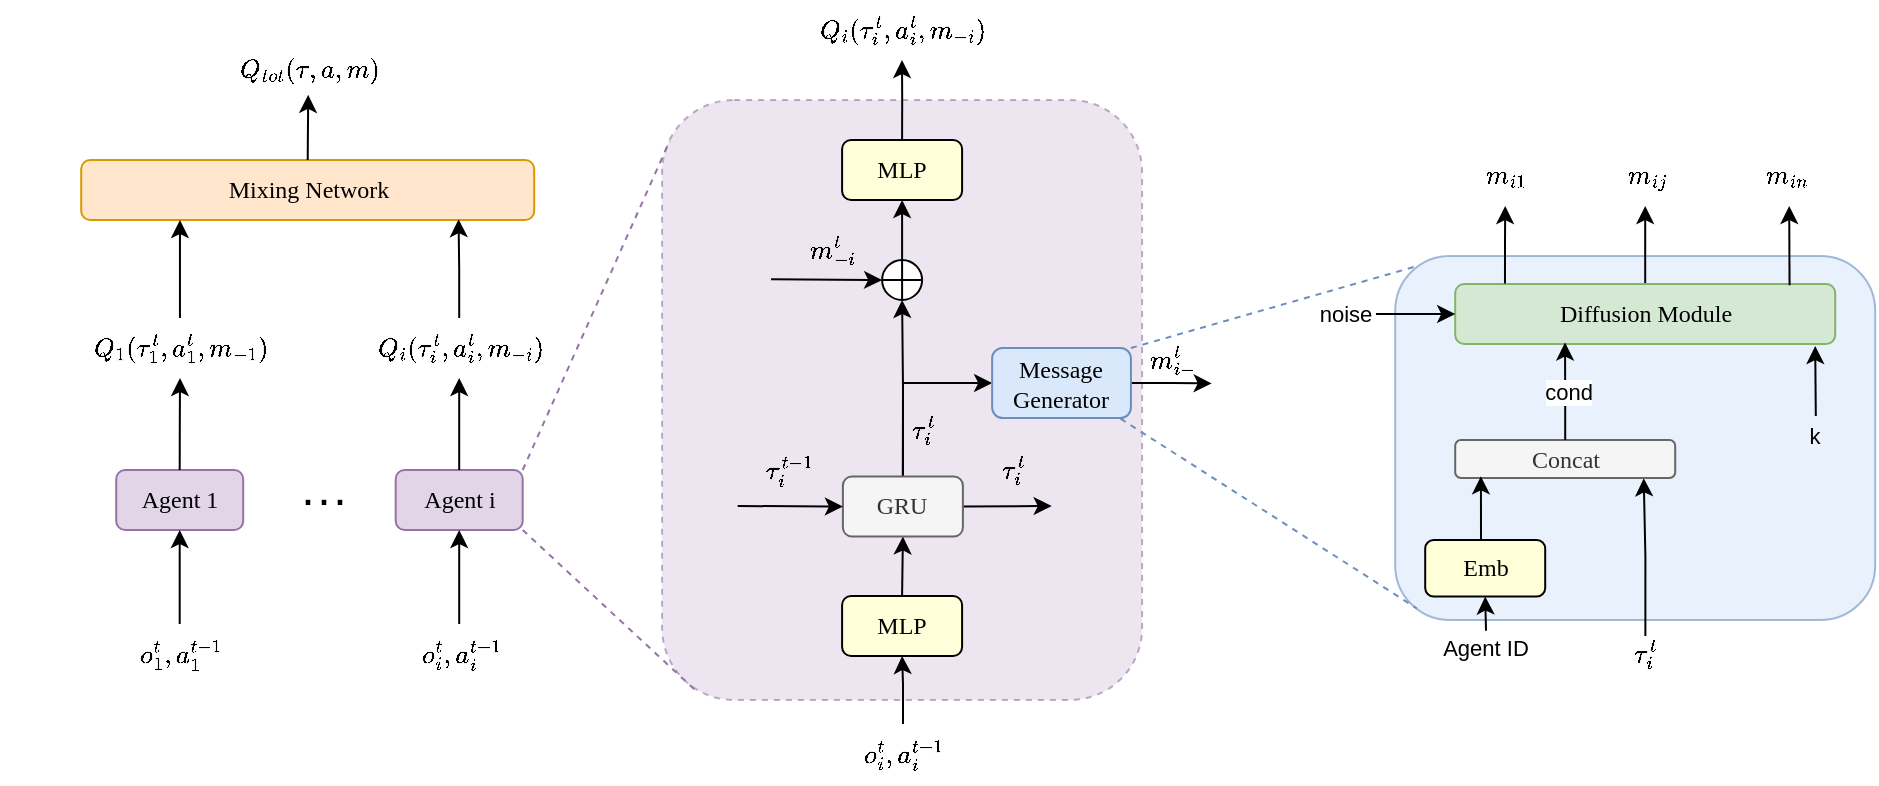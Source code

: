 <mxfile version="28.2.3">
  <diagram name="第 1 页" id="vRaQNQYyAvSOhltCz2Ba">
    <mxGraphModel dx="721" dy="473" grid="1" gridSize="10" guides="1" tooltips="1" connect="1" arrows="1" fold="1" page="1" pageScale="1" pageWidth="827" pageHeight="1169" math="1" shadow="0">
      <root>
        <mxCell id="0" />
        <mxCell id="1" parent="0" />
        <mxCell id="Q2M60HAg96HcqKf-Kk6D-293" value="" style="rounded=1;whiteSpace=wrap;html=1;fillColor=#dae8fc;strokeColor=#6c8ebf;fontFamily=Garamond;opacity=60;" vertex="1" parent="1">
          <mxGeometry x="1107.6" y="438" width="240" height="182" as="geometry" />
        </mxCell>
        <mxCell id="Q2M60HAg96HcqKf-Kk6D-263" value="" style="text;html=1;align=center;verticalAlign=middle;whiteSpace=wrap;rounded=1;fillColor=#e1d5e7;strokeColor=#9673a6;fontFamily=Garamond;opacity=60;dashed=1;" vertex="1" parent="1">
          <mxGeometry x="741.05" y="360" width="240" height="300" as="geometry" />
        </mxCell>
        <mxCell id="Q2M60HAg96HcqKf-Kk6D-189" value="Agent 1" style="text;html=1;align=center;verticalAlign=middle;whiteSpace=wrap;rounded=1;fillColor=#e1d5e7;strokeColor=#9673a6;fontFamily=Garamond;" vertex="1" parent="1">
          <mxGeometry x="468.1" y="545" width="63.5" height="30" as="geometry" />
        </mxCell>
        <mxCell id="Q2M60HAg96HcqKf-Kk6D-190" value="Agent i" style="text;html=1;align=center;verticalAlign=middle;whiteSpace=wrap;rounded=1;fillColor=#e1d5e7;strokeColor=#9673a6;fontFamily=Garamond;" vertex="1" parent="1">
          <mxGeometry x="607.85" y="545" width="63.5" height="30" as="geometry" />
        </mxCell>
        <mxCell id="Q2M60HAg96HcqKf-Kk6D-192" style="edgeStyle=orthogonalEdgeStyle;rounded=0;orthogonalLoop=1;jettySize=auto;html=1;entryX=0.5;entryY=1;entryDx=0;entryDy=0;" edge="1" parent="1" source="Q2M60HAg96HcqKf-Kk6D-191" target="Q2M60HAg96HcqKf-Kk6D-189">
          <mxGeometry relative="1" as="geometry" />
        </mxCell>
        <mxCell id="Q2M60HAg96HcqKf-Kk6D-191" value="&lt;span style=&quot;text-align: start; white-space: pre-wrap;&quot;&gt;$$o_1^t,a_1^{t-1}$$&lt;/span&gt;" style="text;html=1;align=center;verticalAlign=middle;resizable=0;points=[];autosize=1;strokeColor=none;fillColor=none;fontSize=11;" vertex="1" parent="1">
          <mxGeometry x="439.85" y="622" width="120" height="30" as="geometry" />
        </mxCell>
        <mxCell id="Q2M60HAg96HcqKf-Kk6D-194" style="edgeStyle=orthogonalEdgeStyle;rounded=0;orthogonalLoop=1;jettySize=auto;html=1;entryX=0.5;entryY=1;entryDx=0;entryDy=0;" edge="1" parent="1" source="Q2M60HAg96HcqKf-Kk6D-193" target="Q2M60HAg96HcqKf-Kk6D-190">
          <mxGeometry relative="1" as="geometry" />
        </mxCell>
        <mxCell id="Q2M60HAg96HcqKf-Kk6D-193" value="&lt;span style=&quot;text-align: start; white-space: pre-wrap;&quot;&gt;$$o_i^t,a_i^{t-1}$$&lt;/span&gt;" style="text;html=1;align=center;verticalAlign=middle;resizable=0;points=[];autosize=1;strokeColor=none;fillColor=none;fontSize=11;" vertex="1" parent="1">
          <mxGeometry x="584.6" y="622" width="110" height="30" as="geometry" />
        </mxCell>
        <mxCell id="Q2M60HAg96HcqKf-Kk6D-195" value="&lt;font style=&quot;font-size: 24px;&quot;&gt;···&lt;/font&gt;" style="text;html=1;align=center;verticalAlign=middle;whiteSpace=wrap;rounded=0;" vertex="1" parent="1">
          <mxGeometry x="551" y="545" width="42" height="30" as="geometry" />
        </mxCell>
        <mxCell id="Q2M60HAg96HcqKf-Kk6D-197" value="&lt;span style=&quot;text-align: start; white-space: pre-wrap;&quot;&gt;$$Q_1(\tau_1^t,a_1^t,m_{-1})$$&lt;/span&gt;" style="text;html=1;align=center;verticalAlign=middle;resizable=0;points=[];autosize=1;strokeColor=none;fillColor=none;fontSize=11;" vertex="1" parent="1">
          <mxGeometry x="410" y="469" width="180" height="30" as="geometry" />
        </mxCell>
        <mxCell id="Q2M60HAg96HcqKf-Kk6D-199" value="&lt;span style=&quot;text-align: start; white-space: pre-wrap;&quot;&gt;$$Q_i(\tau_i^t,a_i^t,m_{-i})$$&lt;/span&gt;" style="text;html=1;align=center;verticalAlign=middle;resizable=0;points=[];autosize=1;strokeColor=none;fillColor=none;fontSize=11;" vertex="1" parent="1">
          <mxGeometry x="554.6" y="469" width="170" height="30" as="geometry" />
        </mxCell>
        <mxCell id="Q2M60HAg96HcqKf-Kk6D-200" style="edgeStyle=orthogonalEdgeStyle;rounded=0;orthogonalLoop=1;jettySize=auto;html=1;exitX=0.5;exitY=0;exitDx=0;exitDy=0;" edge="1" parent="1" source="Q2M60HAg96HcqKf-Kk6D-189" target="Q2M60HAg96HcqKf-Kk6D-197">
          <mxGeometry relative="1" as="geometry" />
        </mxCell>
        <mxCell id="Q2M60HAg96HcqKf-Kk6D-201" style="edgeStyle=orthogonalEdgeStyle;rounded=0;orthogonalLoop=1;jettySize=auto;html=1;exitX=0.5;exitY=0;exitDx=0;exitDy=0;" edge="1" parent="1" source="Q2M60HAg96HcqKf-Kk6D-190" target="Q2M60HAg96HcqKf-Kk6D-199">
          <mxGeometry relative="1" as="geometry" />
        </mxCell>
        <mxCell id="Q2M60HAg96HcqKf-Kk6D-202" value="Mixing Network" style="text;html=1;align=center;verticalAlign=middle;whiteSpace=wrap;rounded=1;fillColor=#ffe6cc;strokeColor=#d79b00;fontFamily=Garamond;" vertex="1" parent="1">
          <mxGeometry x="450.6" y="390" width="226.5" height="30" as="geometry" />
        </mxCell>
        <mxCell id="Q2M60HAg96HcqKf-Kk6D-203" style="edgeStyle=orthogonalEdgeStyle;rounded=0;orthogonalLoop=1;jettySize=auto;html=1;entryX=0.218;entryY=1;entryDx=0;entryDy=0;entryPerimeter=0;" edge="1" parent="1" source="Q2M60HAg96HcqKf-Kk6D-197" target="Q2M60HAg96HcqKf-Kk6D-202">
          <mxGeometry relative="1" as="geometry" />
        </mxCell>
        <mxCell id="Q2M60HAg96HcqKf-Kk6D-204" style="edgeStyle=orthogonalEdgeStyle;rounded=0;orthogonalLoop=1;jettySize=auto;html=1;entryX=0.833;entryY=0.986;entryDx=0;entryDy=0;entryPerimeter=0;" edge="1" parent="1" source="Q2M60HAg96HcqKf-Kk6D-199" target="Q2M60HAg96HcqKf-Kk6D-202">
          <mxGeometry relative="1" as="geometry" />
        </mxCell>
        <mxCell id="Q2M60HAg96HcqKf-Kk6D-205" value="&lt;span style=&quot;text-align: start; white-space: pre-wrap;&quot;&gt;$$Q_{tot}(\tau,a,m)$$&lt;/span&gt;" style="text;html=1;align=center;verticalAlign=middle;resizable=0;points=[];autosize=1;strokeColor=none;fillColor=none;fontSize=11;" vertex="1" parent="1">
          <mxGeometry x="498.85" y="330" width="130" height="30" as="geometry" />
        </mxCell>
        <mxCell id="Q2M60HAg96HcqKf-Kk6D-206" style="edgeStyle=orthogonalEdgeStyle;rounded=0;orthogonalLoop=1;jettySize=auto;html=1;exitX=0.5;exitY=0;exitDx=0;exitDy=0;entryX=0.502;entryY=0.914;entryDx=0;entryDy=0;entryPerimeter=0;" edge="1" parent="1" source="Q2M60HAg96HcqKf-Kk6D-202" target="Q2M60HAg96HcqKf-Kk6D-205">
          <mxGeometry relative="1" as="geometry" />
        </mxCell>
        <mxCell id="Q2M60HAg96HcqKf-Kk6D-214" style="edgeStyle=orthogonalEdgeStyle;rounded=0;orthogonalLoop=1;jettySize=auto;html=1;entryX=0.5;entryY=1;entryDx=0;entryDy=0;" edge="1" parent="1" source="Q2M60HAg96HcqKf-Kk6D-208" target="Q2M60HAg96HcqKf-Kk6D-210">
          <mxGeometry relative="1" as="geometry" />
        </mxCell>
        <mxCell id="Q2M60HAg96HcqKf-Kk6D-208" value="&lt;span style=&quot;text-align: start; white-space: pre-wrap;&quot;&gt;$$o_i^t,a_i^{t-1}$$&lt;/span&gt;" style="text;html=1;align=center;verticalAlign=middle;resizable=0;points=[];autosize=1;strokeColor=none;fillColor=none;fontSize=11;" vertex="1" parent="1">
          <mxGeometry x="806.45" y="672" width="110" height="30" as="geometry" />
        </mxCell>
        <mxCell id="Q2M60HAg96HcqKf-Kk6D-215" style="edgeStyle=orthogonalEdgeStyle;rounded=0;orthogonalLoop=1;jettySize=auto;html=1;exitX=0.5;exitY=0;exitDx=0;exitDy=0;entryX=0.5;entryY=1;entryDx=0;entryDy=0;" edge="1" parent="1" source="Q2M60HAg96HcqKf-Kk6D-210" target="Q2M60HAg96HcqKf-Kk6D-211">
          <mxGeometry relative="1" as="geometry" />
        </mxCell>
        <mxCell id="Q2M60HAg96HcqKf-Kk6D-210" value="MLP" style="rounded=1;whiteSpace=wrap;html=1;fillColor=#ffffd9;fontFamily=Garamond;" vertex="1" parent="1">
          <mxGeometry x="831.05" y="608" width="60" height="30" as="geometry" />
        </mxCell>
        <mxCell id="Q2M60HAg96HcqKf-Kk6D-220" style="rounded=0;orthogonalLoop=1;jettySize=auto;html=1;exitX=1;exitY=0.5;exitDx=0;exitDy=0;" edge="1" parent="1" source="Q2M60HAg96HcqKf-Kk6D-211">
          <mxGeometry relative="1" as="geometry">
            <mxPoint x="935.85" y="563" as="targetPoint" />
          </mxGeometry>
        </mxCell>
        <mxCell id="Q2M60HAg96HcqKf-Kk6D-226" style="edgeStyle=orthogonalEdgeStyle;rounded=0;orthogonalLoop=1;jettySize=auto;html=1;exitX=0.5;exitY=0;exitDx=0;exitDy=0;entryX=0.5;entryY=1;entryDx=0;entryDy=0;" edge="1" parent="1" source="Q2M60HAg96HcqKf-Kk6D-211" target="Q2M60HAg96HcqKf-Kk6D-225">
          <mxGeometry relative="1" as="geometry" />
        </mxCell>
        <mxCell id="Q2M60HAg96HcqKf-Kk6D-233" style="edgeStyle=orthogonalEdgeStyle;rounded=0;orthogonalLoop=1;jettySize=auto;html=1;exitX=0.5;exitY=0;exitDx=0;exitDy=0;entryX=0;entryY=0.5;entryDx=0;entryDy=0;" edge="1" parent="1" source="Q2M60HAg96HcqKf-Kk6D-211" target="Q2M60HAg96HcqKf-Kk6D-227">
          <mxGeometry relative="1" as="geometry" />
        </mxCell>
        <mxCell id="Q2M60HAg96HcqKf-Kk6D-211" value="GRU" style="rounded=1;whiteSpace=wrap;html=1;fillColor=#f5f5f5;strokeColor=#666666;fontFamily=Garamond;fontColor=#333333;" vertex="1" parent="1">
          <mxGeometry x="831.45" y="548.25" width="60" height="30" as="geometry" />
        </mxCell>
        <mxCell id="Q2M60HAg96HcqKf-Kk6D-221" value="&lt;span style=&quot;text-align: start; white-space: pre-wrap;&quot;&gt;$$\tau_i^t$$&lt;/span&gt;" style="text;html=1;align=center;verticalAlign=middle;resizable=0;points=[];autosize=1;strokeColor=none;fillColor=none;fontSize=11;" vertex="1" parent="1">
          <mxGeometry x="875.85" y="530" width="80" height="30" as="geometry" />
        </mxCell>
        <mxCell id="Q2M60HAg96HcqKf-Kk6D-222" style="rounded=0;orthogonalLoop=1;jettySize=auto;html=1;entryX=0;entryY=0.5;entryDx=0;entryDy=0;" edge="1" parent="1" target="Q2M60HAg96HcqKf-Kk6D-211">
          <mxGeometry relative="1" as="geometry">
            <mxPoint x="969.85" y="560.143" as="targetPoint" />
            <mxPoint x="778.85" y="563" as="sourcePoint" />
          </mxGeometry>
        </mxCell>
        <mxCell id="Q2M60HAg96HcqKf-Kk6D-223" value="&lt;span style=&quot;text-align: start; white-space: pre-wrap;&quot;&gt;$$\tau_i^{t-1}$$&lt;/span&gt;" style="text;html=1;align=center;verticalAlign=middle;resizable=0;points=[];autosize=1;strokeColor=none;fillColor=none;fontSize=11;" vertex="1" parent="1">
          <mxGeometry x="753.6" y="530" width="100" height="30" as="geometry" />
        </mxCell>
        <mxCell id="Q2M60HAg96HcqKf-Kk6D-239" style="edgeStyle=orthogonalEdgeStyle;rounded=0;orthogonalLoop=1;jettySize=auto;html=1;exitX=0.5;exitY=0;exitDx=0;exitDy=0;entryX=0.5;entryY=1;entryDx=0;entryDy=0;" edge="1" parent="1" source="Q2M60HAg96HcqKf-Kk6D-225" target="Q2M60HAg96HcqKf-Kk6D-238">
          <mxGeometry relative="1" as="geometry" />
        </mxCell>
        <mxCell id="Q2M60HAg96HcqKf-Kk6D-225" value="" style="shape=orEllipse;perimeter=ellipsePerimeter;whiteSpace=wrap;html=1;backgroundOutline=1;fontStyle=1;" vertex="1" parent="1">
          <mxGeometry x="851.05" y="440" width="20" height="20" as="geometry" />
        </mxCell>
        <mxCell id="Q2M60HAg96HcqKf-Kk6D-234" style="edgeStyle=orthogonalEdgeStyle;rounded=0;orthogonalLoop=1;jettySize=auto;html=1;exitX=1;exitY=0.5;exitDx=0;exitDy=0;" edge="1" parent="1" source="Q2M60HAg96HcqKf-Kk6D-227">
          <mxGeometry relative="1" as="geometry">
            <mxPoint x="1015.85" y="501.714" as="targetPoint" />
          </mxGeometry>
        </mxCell>
        <mxCell id="Q2M60HAg96HcqKf-Kk6D-227" value="&lt;font&gt;Message&lt;br&gt;Generator&lt;/font&gt;" style="rounded=1;whiteSpace=wrap;html=1;fillColor=#dae8fc;strokeColor=#6c8ebf;fontFamily=Garamond;" vertex="1" parent="1">
          <mxGeometry x="906.07" y="484" width="69.4" height="35" as="geometry" />
        </mxCell>
        <mxCell id="Q2M60HAg96HcqKf-Kk6D-229" value="&lt;span style=&quot;text-align: start; white-space: pre-wrap;&quot;&gt;$$m_{i-}^t$$&lt;/span&gt;" style="text;html=1;align=center;verticalAlign=middle;resizable=0;points=[];autosize=1;strokeColor=none;fillColor=none;fontSize=11;" vertex="1" parent="1">
          <mxGeometry x="955.85" y="475" width="80" height="30" as="geometry" />
        </mxCell>
        <mxCell id="Q2M60HAg96HcqKf-Kk6D-235" value="&lt;span style=&quot;text-align: start; white-space: pre-wrap;&quot;&gt;$$m_{-i}^t$$&lt;/span&gt;" style="text;html=1;align=center;verticalAlign=middle;resizable=0;points=[];autosize=1;strokeColor=none;fillColor=none;fontSize=11;" vertex="1" parent="1">
          <mxGeometry x="785.85" y="420" width="80" height="30" as="geometry" />
        </mxCell>
        <mxCell id="Q2M60HAg96HcqKf-Kk6D-236" style="rounded=0;orthogonalLoop=1;jettySize=auto;html=1;entryX=0;entryY=0.5;entryDx=0;entryDy=0;exitX=0.121;exitY=0.986;exitDx=0;exitDy=0;exitPerimeter=0;" edge="1" parent="1" source="Q2M60HAg96HcqKf-Kk6D-235" target="Q2M60HAg96HcqKf-Kk6D-225">
          <mxGeometry relative="1" as="geometry">
            <mxPoint x="838.85" y="560" as="targetPoint" />
            <mxPoint x="785.85" y="560" as="sourcePoint" />
          </mxGeometry>
        </mxCell>
        <mxCell id="Q2M60HAg96HcqKf-Kk6D-237" value="&lt;span style=&quot;text-align: start; white-space: pre-wrap;&quot;&gt;$$\tau_i^t$$&lt;/span&gt;" style="text;html=1;align=center;verticalAlign=middle;resizable=0;points=[];autosize=1;strokeColor=none;fillColor=none;fontSize=11;" vertex="1" parent="1">
          <mxGeometry x="831.05" y="510" width="80" height="30" as="geometry" />
        </mxCell>
        <mxCell id="Q2M60HAg96HcqKf-Kk6D-241" style="edgeStyle=orthogonalEdgeStyle;rounded=0;orthogonalLoop=1;jettySize=auto;html=1;exitX=0.5;exitY=0;exitDx=0;exitDy=0;" edge="1" parent="1" source="Q2M60HAg96HcqKf-Kk6D-238" target="Q2M60HAg96HcqKf-Kk6D-240">
          <mxGeometry relative="1" as="geometry" />
        </mxCell>
        <mxCell id="Q2M60HAg96HcqKf-Kk6D-238" value="MLP" style="rounded=1;whiteSpace=wrap;html=1;fillColor=#ffffd9;fontFamily=Garamond;" vertex="1" parent="1">
          <mxGeometry x="831.05" y="380" width="60" height="30" as="geometry" />
        </mxCell>
        <mxCell id="Q2M60HAg96HcqKf-Kk6D-240" value="&lt;span style=&quot;text-align: start; white-space: pre-wrap;&quot;&gt;$$Q_i(\tau_i^t,a_i^t,m_{-i})$$&lt;/span&gt;" style="text;html=1;align=center;verticalAlign=middle;resizable=0;points=[];autosize=1;strokeColor=none;fillColor=none;fontSize=11;" vertex="1" parent="1">
          <mxGeometry x="776.05" y="310" width="170" height="30" as="geometry" />
        </mxCell>
        <mxCell id="Q2M60HAg96HcqKf-Kk6D-264" style="rounded=0;orthogonalLoop=1;jettySize=auto;html=1;entryX=0.016;entryY=0.068;entryDx=0;entryDy=0;entryPerimeter=0;endArrow=none;endFill=0;exitX=1;exitY=0;exitDx=0;exitDy=0;dashed=1;fillColor=#e1d5e7;strokeColor=#9673a6;" edge="1" parent="1" source="Q2M60HAg96HcqKf-Kk6D-190" target="Q2M60HAg96HcqKf-Kk6D-263">
          <mxGeometry relative="1" as="geometry">
            <mxPoint x="673.6" y="546" as="sourcePoint" />
          </mxGeometry>
        </mxCell>
        <mxCell id="Q2M60HAg96HcqKf-Kk6D-265" style="rounded=0;orthogonalLoop=1;jettySize=auto;html=1;entryX=0.067;entryY=0.982;entryDx=0;entryDy=0;entryPerimeter=0;endArrow=none;endFill=0;exitX=1;exitY=1;exitDx=0;exitDy=0;dashed=1;fillColor=#e1d5e7;strokeColor=#9673a6;" edge="1" parent="1" source="Q2M60HAg96HcqKf-Kk6D-190" target="Q2M60HAg96HcqKf-Kk6D-263">
          <mxGeometry relative="1" as="geometry">
            <mxPoint x="693.6" y="635" as="sourcePoint" />
            <mxPoint x="766.6" y="470" as="targetPoint" />
          </mxGeometry>
        </mxCell>
        <mxCell id="Q2M60HAg96HcqKf-Kk6D-290" style="edgeStyle=orthogonalEdgeStyle;rounded=0;orthogonalLoop=1;jettySize=auto;html=1;" edge="1" parent="1" source="Q2M60HAg96HcqKf-Kk6D-269" target="Q2M60HAg96HcqKf-Kk6D-288">
          <mxGeometry relative="1" as="geometry" />
        </mxCell>
        <mxCell id="Q2M60HAg96HcqKf-Kk6D-269" value="Diffusion Module" style="rounded=1;whiteSpace=wrap;html=1;fillColor=#d5e8d4;fontFamily=Garamond;strokeColor=#82b366;" vertex="1" parent="1">
          <mxGeometry x="1137.6" y="452" width="190" height="30" as="geometry" />
        </mxCell>
        <mxCell id="Q2M60HAg96HcqKf-Kk6D-276" style="edgeStyle=orthogonalEdgeStyle;rounded=0;orthogonalLoop=1;jettySize=auto;html=1;exitX=0.5;exitY=0;exitDx=0;exitDy=0;entryX=0.857;entryY=1.008;entryDx=0;entryDy=0;entryPerimeter=0;" edge="1" parent="1" source="Q2M60HAg96HcqKf-Kk6D-271" target="Q2M60HAg96HcqKf-Kk6D-296">
          <mxGeometry relative="1" as="geometry">
            <mxPoint x="1232.571" y="608" as="targetPoint" />
          </mxGeometry>
        </mxCell>
        <mxCell id="Q2M60HAg96HcqKf-Kk6D-271" value="&lt;span style=&quot;font-size: 11px; text-align: start; white-space-collapse: preserve;&quot;&gt;$$\tau_i^t$$&lt;/span&gt;" style="text;html=1;align=center;verticalAlign=middle;whiteSpace=wrap;rounded=0;" vertex="1" parent="1">
          <mxGeometry x="1225" y="628" width="15.38" height="18" as="geometry" />
        </mxCell>
        <mxCell id="Q2M60HAg96HcqKf-Kk6D-278" style="edgeStyle=orthogonalEdgeStyle;rounded=0;orthogonalLoop=1;jettySize=auto;html=1;entryX=0;entryY=0.5;entryDx=0;entryDy=0;exitX=1;exitY=0.5;exitDx=0;exitDy=0;" edge="1" parent="1" source="Q2M60HAg96HcqKf-Kk6D-279" target="Q2M60HAg96HcqKf-Kk6D-269">
          <mxGeometry relative="1" as="geometry">
            <mxPoint x="1170.6" y="513" as="sourcePoint" />
            <mxPoint x="1227.6" y="493" as="targetPoint" />
          </mxGeometry>
        </mxCell>
        <mxCell id="Q2M60HAg96HcqKf-Kk6D-279" value="&lt;span style=&quot;font-size: 11px; text-align: start; white-space-collapse: preserve;&quot;&gt;noise&lt;/span&gt;" style="text;html=1;align=center;verticalAlign=middle;whiteSpace=wrap;rounded=0;" vertex="1" parent="1">
          <mxGeometry x="1067.6" y="457.87" width="30.38" height="18.25" as="geometry" />
        </mxCell>
        <mxCell id="Q2M60HAg96HcqKf-Kk6D-282" style="edgeStyle=orthogonalEdgeStyle;rounded=0;orthogonalLoop=1;jettySize=auto;html=1;exitX=0.5;exitY=0;exitDx=0;exitDy=0;entryX=0.5;entryY=1;entryDx=0;entryDy=0;" edge="1" parent="1" source="Q2M60HAg96HcqKf-Kk6D-280" target="Q2M60HAg96HcqKf-Kk6D-281">
          <mxGeometry relative="1" as="geometry" />
        </mxCell>
        <mxCell id="Q2M60HAg96HcqKf-Kk6D-280" value="&lt;div style=&quot;text-align: start;&quot;&gt;&lt;span style=&quot;background-color: transparent; color: light-dark(rgb(0, 0, 0), rgb(255, 255, 255)); font-size: 11px; white-space-collapse: preserve;&quot;&gt;Agent ID&lt;/span&gt;&lt;/div&gt;" style="text;html=1;align=center;verticalAlign=middle;whiteSpace=wrap;rounded=0;" vertex="1" parent="1">
          <mxGeometry x="1128" y="625.37" width="50" height="18.25" as="geometry" />
        </mxCell>
        <mxCell id="Q2M60HAg96HcqKf-Kk6D-281" value="Emb" style="rounded=1;whiteSpace=wrap;html=1;fillColor=#ffffd9;fontFamily=Garamond;" vertex="1" parent="1">
          <mxGeometry x="1122.6" y="580" width="60" height="28.25" as="geometry" />
        </mxCell>
        <mxCell id="Q2M60HAg96HcqKf-Kk6D-284" style="edgeStyle=orthogonalEdgeStyle;rounded=0;orthogonalLoop=1;jettySize=auto;html=1;exitX=0.5;exitY=0;exitDx=0;exitDy=0;" edge="1" parent="1" source="Q2M60HAg96HcqKf-Kk6D-285">
          <mxGeometry relative="1" as="geometry">
            <mxPoint x="1317.6" y="513" as="sourcePoint" />
            <mxPoint x="1317.6" y="483" as="targetPoint" />
          </mxGeometry>
        </mxCell>
        <mxCell id="Q2M60HAg96HcqKf-Kk6D-285" value="&lt;span style=&quot;font-size: 11px; text-align: start; white-space-collapse: preserve;&quot;&gt;k&lt;/span&gt;" style="text;html=1;align=center;verticalAlign=middle;whiteSpace=wrap;rounded=0;" vertex="1" parent="1">
          <mxGeometry x="1310.22" y="518" width="15.38" height="20" as="geometry" />
        </mxCell>
        <mxCell id="Q2M60HAg96HcqKf-Kk6D-287" value="&lt;span style=&quot;text-align: start; white-space: pre-wrap;&quot;&gt;$$m_{i1}$$&lt;/span&gt;" style="text;html=1;align=center;verticalAlign=middle;resizable=0;points=[];autosize=1;strokeColor=none;fillColor=none;fontSize=11;" vertex="1" parent="1">
          <mxGeometry x="1122.6" y="383" width="80" height="30" as="geometry" />
        </mxCell>
        <mxCell id="Q2M60HAg96HcqKf-Kk6D-288" value="&lt;span style=&quot;text-align: start; white-space: pre-wrap;&quot;&gt;$$m_{ij}$$&lt;/span&gt;" style="text;html=1;align=center;verticalAlign=middle;resizable=0;points=[];autosize=1;strokeColor=none;fillColor=none;fontSize=11;" vertex="1" parent="1">
          <mxGeometry x="1192.6" y="383" width="80" height="30" as="geometry" />
        </mxCell>
        <mxCell id="Q2M60HAg96HcqKf-Kk6D-289" value="&lt;span style=&quot;text-align: start; white-space: pre-wrap;&quot;&gt;$$m_{in}$$&lt;/span&gt;" style="text;html=1;align=center;verticalAlign=middle;resizable=0;points=[];autosize=1;strokeColor=none;fillColor=none;fontSize=11;" vertex="1" parent="1">
          <mxGeometry x="1262.6" y="383" width="80" height="30" as="geometry" />
        </mxCell>
        <mxCell id="Q2M60HAg96HcqKf-Kk6D-291" style="edgeStyle=orthogonalEdgeStyle;rounded=0;orthogonalLoop=1;jettySize=auto;html=1;exitX=0.131;exitY=-0.009;exitDx=0;exitDy=0;exitPerimeter=0;" edge="1" parent="1" source="Q2M60HAg96HcqKf-Kk6D-269" target="Q2M60HAg96HcqKf-Kk6D-287">
          <mxGeometry relative="1" as="geometry">
            <mxPoint x="1162.6" y="453" as="sourcePoint" />
            <mxPoint x="1227.6" y="413" as="targetPoint" />
          </mxGeometry>
        </mxCell>
        <mxCell id="Q2M60HAg96HcqKf-Kk6D-292" style="edgeStyle=orthogonalEdgeStyle;rounded=0;orthogonalLoop=1;jettySize=auto;html=1;exitX=0.922;exitY=0.02;exitDx=0;exitDy=0;exitPerimeter=0;" edge="1" parent="1">
          <mxGeometry relative="1" as="geometry">
            <mxPoint x="1304.78" y="452.6" as="sourcePoint" />
            <mxPoint x="1304.6" y="413" as="targetPoint" />
          </mxGeometry>
        </mxCell>
        <mxCell id="Q2M60HAg96HcqKf-Kk6D-294" style="rounded=0;orthogonalLoop=1;jettySize=auto;html=1;entryX=0.045;entryY=0.968;entryDx=0;entryDy=0;entryPerimeter=0;endArrow=none;endFill=0;exitX=0.925;exitY=1.009;exitDx=0;exitDy=0;dashed=1;fillColor=#dae8fc;strokeColor=#6c8ebf;exitPerimeter=0;" edge="1" parent="1" source="Q2M60HAg96HcqKf-Kk6D-227" target="Q2M60HAg96HcqKf-Kk6D-293">
          <mxGeometry relative="1" as="geometry">
            <mxPoint x="713.6" y="615" as="sourcePoint" />
            <mxPoint x="786.6" y="450" as="targetPoint" />
          </mxGeometry>
        </mxCell>
        <mxCell id="Q2M60HAg96HcqKf-Kk6D-295" style="rounded=0;orthogonalLoop=1;jettySize=auto;html=1;entryX=0.05;entryY=0.026;entryDx=0;entryDy=0;entryPerimeter=0;endArrow=none;endFill=0;exitX=1;exitY=0;exitDx=0;exitDy=0;dashed=1;fillColor=#dae8fc;strokeColor=#6c8ebf;" edge="1" parent="1" source="Q2M60HAg96HcqKf-Kk6D-227" target="Q2M60HAg96HcqKf-Kk6D-293">
          <mxGeometry relative="1" as="geometry">
            <mxPoint x="1024.98" y="482" as="sourcePoint" />
            <mxPoint x="1097.98" y="317" as="targetPoint" />
          </mxGeometry>
        </mxCell>
        <mxCell id="Q2M60HAg96HcqKf-Kk6D-296" value="Concat" style="rounded=1;whiteSpace=wrap;html=1;fillColor=#f5f5f5;fontFamily=Garamond;fontColor=#333333;strokeColor=#666666;" vertex="1" parent="1">
          <mxGeometry x="1137.6" y="530" width="110" height="19" as="geometry" />
        </mxCell>
        <mxCell id="Q2M60HAg96HcqKf-Kk6D-297" style="edgeStyle=orthogonalEdgeStyle;rounded=0;orthogonalLoop=1;jettySize=auto;html=1;exitX=0.5;exitY=0;exitDx=0;exitDy=0;entryX=0.117;entryY=0.957;entryDx=0;entryDy=0;entryPerimeter=0;" edge="1" parent="1" source="Q2M60HAg96HcqKf-Kk6D-281" target="Q2M60HAg96HcqKf-Kk6D-296">
          <mxGeometry relative="1" as="geometry" />
        </mxCell>
        <mxCell id="Q2M60HAg96HcqKf-Kk6D-300" style="edgeStyle=orthogonalEdgeStyle;rounded=0;orthogonalLoop=1;jettySize=auto;html=1;exitX=0.5;exitY=0;exitDx=0;exitDy=0;entryX=0.289;entryY=0.976;entryDx=0;entryDy=0;entryPerimeter=0;" edge="1" parent="1" source="Q2M60HAg96HcqKf-Kk6D-296" target="Q2M60HAg96HcqKf-Kk6D-269">
          <mxGeometry relative="1" as="geometry" />
        </mxCell>
        <mxCell id="Q2M60HAg96HcqKf-Kk6D-301" value="cond" style="edgeLabel;html=1;align=center;verticalAlign=middle;resizable=0;points=[];" vertex="1" connectable="0" parent="Q2M60HAg96HcqKf-Kk6D-300">
          <mxGeometry x="-0.023" y="-1" relative="1" as="geometry">
            <mxPoint as="offset" />
          </mxGeometry>
        </mxCell>
      </root>
    </mxGraphModel>
  </diagram>
</mxfile>
